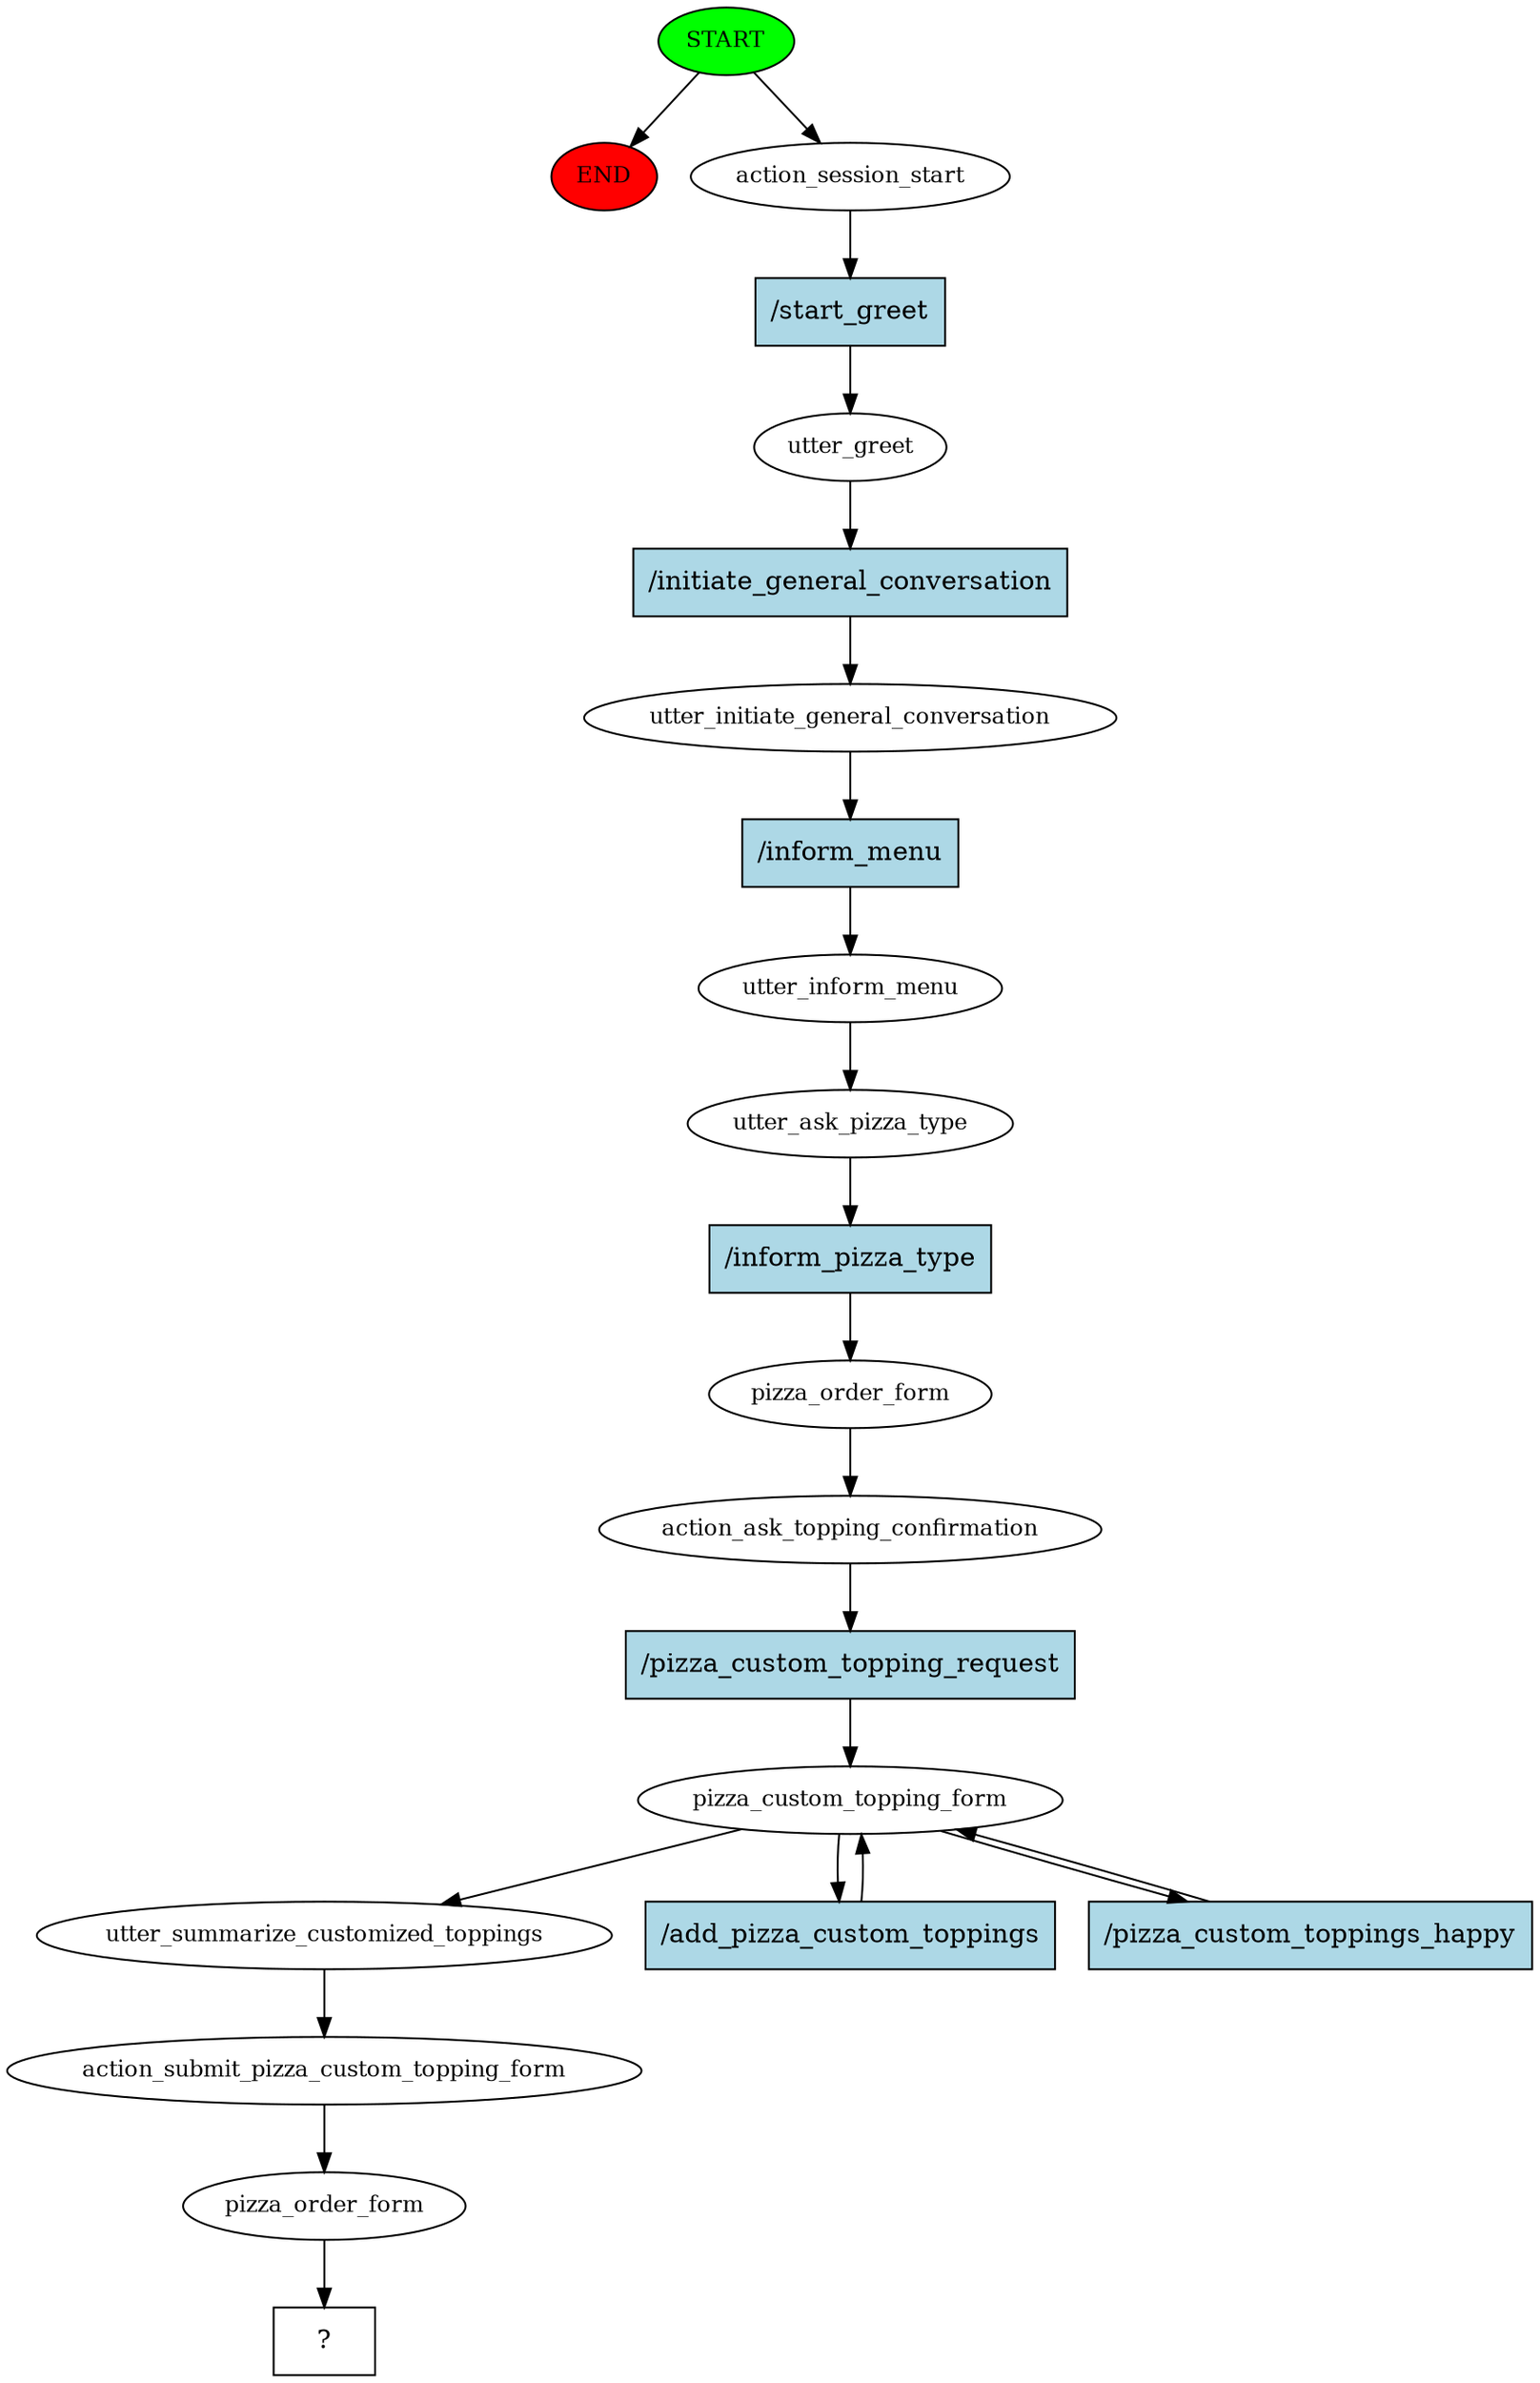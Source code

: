 digraph  {
0 [class="start active", fillcolor=green, fontsize=12, label=START, style=filled];
"-1" [class=end, fillcolor=red, fontsize=12, label=END, style=filled];
1 [class=active, fontsize=12, label=action_session_start];
2 [class=active, fontsize=12, label=utter_greet];
3 [class=active, fontsize=12, label=utter_initiate_general_conversation];
4 [class=active, fontsize=12, label=utter_inform_menu];
5 [class=active, fontsize=12, label=utter_ask_pizza_type];
6 [class=active, fontsize=12, label=pizza_order_form];
7 [class=active, fontsize=12, label=action_ask_topping_confirmation];
8 [class=active, fontsize=12, label=pizza_custom_topping_form];
11 [class=active, fontsize=12, label=utter_summarize_customized_toppings];
12 [class=active, fontsize=12, label=action_submit_pizza_custom_topping_form];
13 [class=active, fontsize=12, label=pizza_order_form];
14 [class="intent dashed active", label="  ?  ", shape=rect];
15 [class="intent active", fillcolor=lightblue, label="/start_greet", shape=rect, style=filled];
16 [class="intent active", fillcolor=lightblue, label="/initiate_general_conversation", shape=rect, style=filled];
17 [class="intent active", fillcolor=lightblue, label="/inform_menu", shape=rect, style=filled];
18 [class="intent active", fillcolor=lightblue, label="/inform_pizza_type", shape=rect, style=filled];
19 [class="intent active", fillcolor=lightblue, label="/pizza_custom_topping_request", shape=rect, style=filled];
20 [class="intent active", fillcolor=lightblue, label="/add_pizza_custom_toppings", shape=rect, style=filled];
21 [class="intent active", fillcolor=lightblue, label="/pizza_custom_toppings_happy", shape=rect, style=filled];
0 -> "-1"  [class="", key=NONE, label=""];
0 -> 1  [class=active, key=NONE, label=""];
1 -> 15  [class=active, key=0];
2 -> 16  [class=active, key=0];
3 -> 17  [class=active, key=0];
4 -> 5  [class=active, key=NONE, label=""];
5 -> 18  [class=active, key=0];
6 -> 7  [class=active, key=NONE, label=""];
7 -> 19  [class=active, key=0];
8 -> 11  [class=active, key=NONE, label=""];
8 -> 20  [class=active, key=0];
8 -> 21  [class=active, key=0];
11 -> 12  [class=active, key=NONE, label=""];
12 -> 13  [class=active, key=NONE, label=""];
13 -> 14  [class=active, key=NONE, label=""];
15 -> 2  [class=active, key=0];
16 -> 3  [class=active, key=0];
17 -> 4  [class=active, key=0];
18 -> 6  [class=active, key=0];
19 -> 8  [class=active, key=0];
20 -> 8  [class=active, key=0];
21 -> 8  [class=active, key=0];
}
